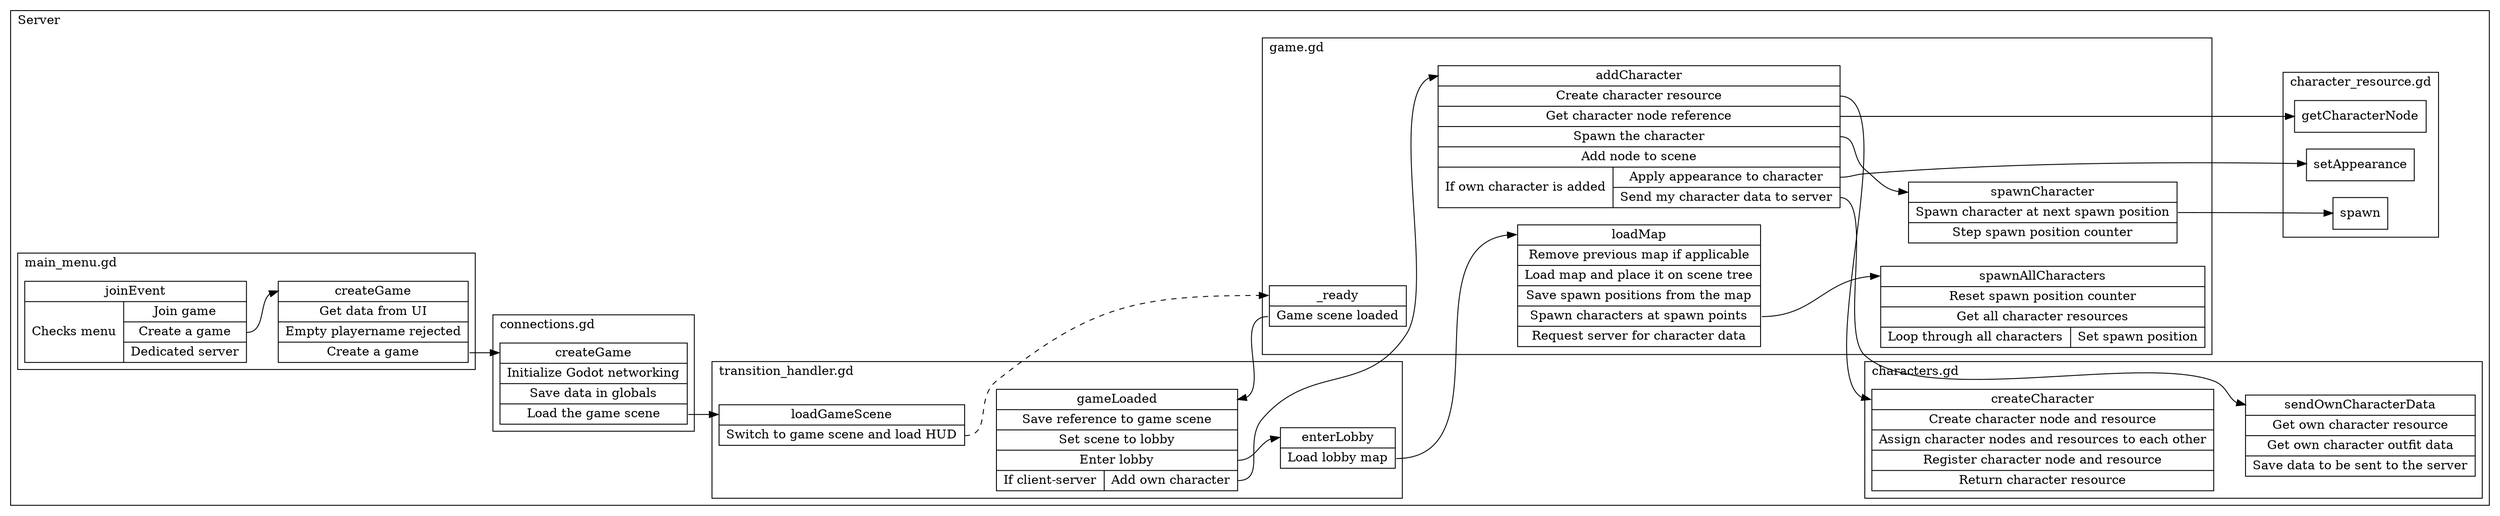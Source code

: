 digraph controlflow {
    rankdir="LR";
    subgraph cluster_client1 {
        label="Client 1"; labeljust="l";

    }
    subgraph cluster_server {
        label="Server"; labeljust="l";
        subgraph cluster_server_game {
            label="game.gd"; labeljust="l";
            server_game__ready [
                label="<begin>_ready | <f0> Game scene loaded "
                shape="record"
            ]
            server_game_loadMap [
                label="<begin>loadMap | {<f0> Remove previous map if applicable } | <f1> Load map and place it on scene tree  | <f2> Save spawn positions from the map  | <f3> Spawn characters at spawn points  | <f4> Request server for character data "
                shape="record"
            ]
            server_game_addCharacter [
                label="<begin>addCharacter | <f0> Create character resource  | <f1> Get character node reference  | <f2> Spawn the character  | <f3> Add node to scene  | {<f4> If own character is added  |  { <f5> Apply appearance to character  | <f6> Send my character data to server  } }"
                shape="record"
            ]
            server_game_spawnAllCharacters [
                label="<begin>spawnAllCharacters | <f0> Reset spawn position counter  | <f1> Get all character resources  | {<f2> Loop through all characters  |  { <f3> Set spawn position  } }"
                shape="record"
            ]
            server_game_spawnCharacter [
                label="<begin>spawnCharacter | <f0> Spawn character at next spawn position  | <f1> Step spawn position counter "
                shape="record"
            ]
        }
        subgraph cluster_server_main_menu {
            label="main_menu.gd"; labeljust="l";
            server_main_menu_createGame [
                label="<begin>createGame | <f0> Get data from UI  | {<f1> Empty playername rejected } | <f2> Create a game "
                shape="record"
            ]
            server_main_menu_joinEvent [
                label="<begin>joinEvent | {<f0> Checks menu  |  { <f1> Join game  | <f2> Create a game  | <f3> Dedicated server  } }"
                shape="record"
            ]
        }
        subgraph cluster_server_connections {
            label="connections.gd"; labeljust="l";
            server_connections_createGame [
                label="<begin>createGame | <f0> Initialize Godot networking  | <f1> Save data in globals  | <f2> Load the game scene "
                shape="record"
            ]
        }
        subgraph cluster_server_transition_handler {
            label="transition_handler.gd"; labeljust="l";
            server_transition_handler_gameLoaded [
                label="<begin>gameLoaded | <f0> Save reference to game scene  | <f1> Set scene to lobby  | <f2> Enter lobby  | {<f3> If client-server  |  { <f4> Add own character  } }"
                shape="record"
            ]
            server_transition_handler_loadGameScene [
                label="<begin>loadGameScene | <f0> Switch to game scene and load HUD "
                shape="record"
            ]
            server_transition_handler_enterLobby [
                label="<begin>enterLobby | <f0> Load lobby map "
                shape="record"
            ]
        }
        subgraph cluster_server_characters {
            label="characters.gd"; labeljust="l";
            server_characters_createCharacter [
                label="<begin>createCharacter | <f0> Create character node and resource  | <f1> Assign character nodes and resources to each other  | <f2> Register character node and resource  | <f3> Return character resource "
                shape="record"
            ]
            server_characters_sendOwnCharacterData [
                label="<begin>sendOwnCharacterData | <f0> Get own character resource  | <f1> Get own character outfit data  | <f2> Save data to be sent to the server "
                shape="record"
            ]
        }
        subgraph cluster_server_character_resource {
            label="character_resource.gd"; labeljust="l";
            server_character_resource_spawn [
                label="<begin>spawn"
                shape="record"
            ]
            server_character_resource_getCharacterNode [
                label="<begin>getCharacterNode"
                shape="record"
            ]
            server_character_resource_setAppearance [
                label="<begin>setAppearance"
                shape="record"
            ]
        }

    }
    subgraph cluster_client2 {
        label="Client 2"; labeljust="l";

    }

    server_main_menu_joinEvent:f2 -> server_main_menu_createGame:begin;
    server_main_menu_createGame:f2 -> server_connections_createGame:begin;
    server_connections_createGame:f2 -> server_transition_handler_loadGameScene:begin;
    server_transition_handler_loadGameScene:f0 -> server_game__ready:begin [style=dashed];
    
    server_game__ready:f0 -> server_transition_handler_gameLoaded:begin;
    server_transition_handler_gameLoaded:f2 -> server_transition_handler_enterLobby:begin;
    server_transition_handler_enterLobby:f0 -> server_game_loadMap:begin;
    server_game_loadMap:f3 -> server_game_spawnAllCharacters:begin;
    
    server_transition_handler_gameLoaded:f4 -> server_game_addCharacter:begin [minlen=2];
    server_game_addCharacter:f0 -> server_characters_createCharacter:begin;
    server_game_addCharacter:f1 -> server_character_resource_getCharacterNode:begin;
    server_game_addCharacter:f2 -> server_game_spawnCharacter:begin;
    server_game_addCharacter:f5 -> server_character_resource_setAppearance:begin;
    server_game_addCharacter:f6 -> server_characters_sendOwnCharacterData:begin;
    
    server_game_spawnCharacter:f0 -> server_character_resource_spawn:begin;
    
    server_game__ready -> server_game_addCharacter [style=invis];
    server_transition_handler_loadGameScene -> server_transition_handler_gameLoaded [style=invis]
    server_game__ready -> server_game_loadMap [style=invis];
    server_characters_createCharacter -> server_characters_sendOwnCharacterData [style=invis];
}
